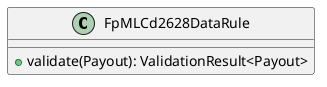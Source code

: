 @startuml

    class FpMLCd2628DataRule [[FpMLCd2628DataRule.html]] {
        +validate(Payout): ValidationResult<Payout>
    }

@enduml
